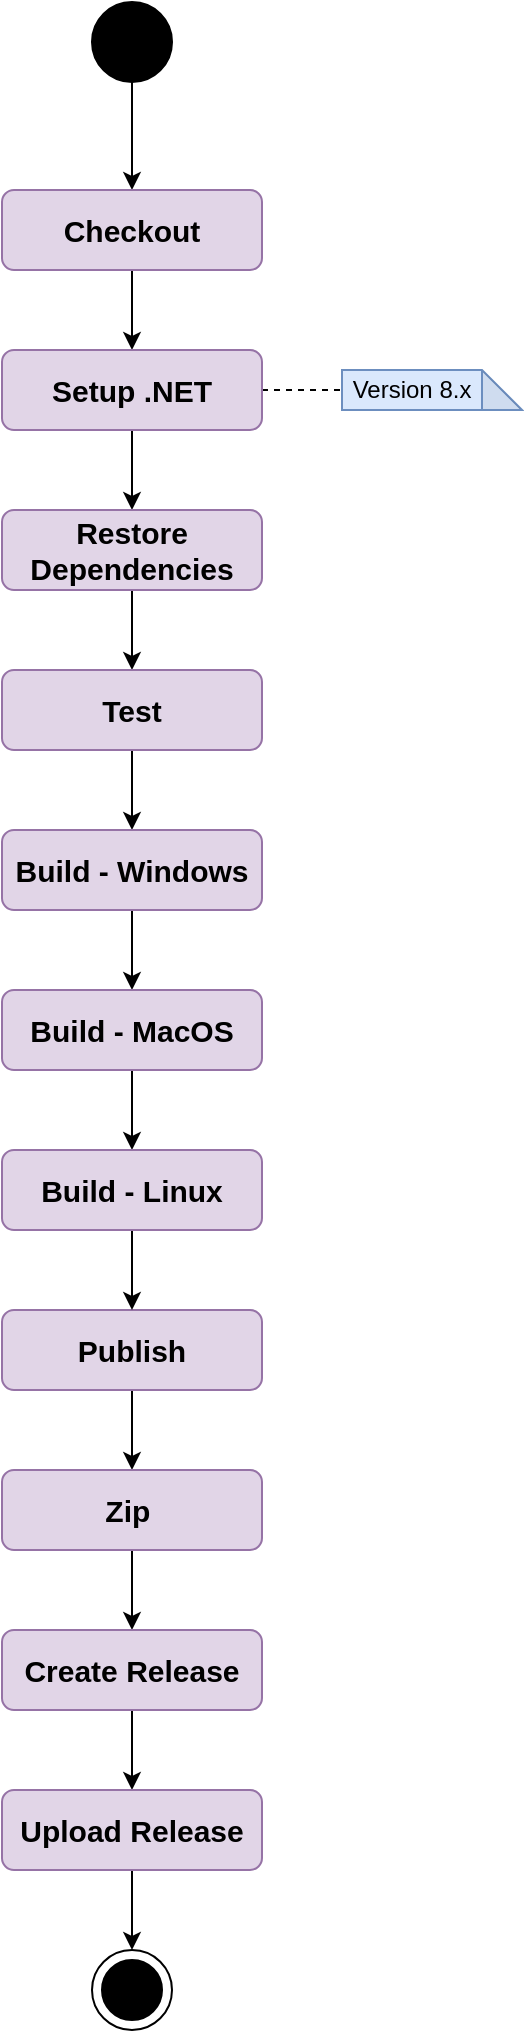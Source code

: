 <mxfile version="25.0.3">
  <diagram name="Side-1" id="XNTgyswPlQL0MMfTTr4J">
    <mxGraphModel dx="1590" dy="1078" grid="0" gridSize="10" guides="1" tooltips="1" connect="1" arrows="1" fold="1" page="0" pageScale="1" pageWidth="827" pageHeight="1169" math="0" shadow="0">
      <root>
        <mxCell id="0" />
        <mxCell id="1" parent="0" />
        <mxCell id="rwar1H766Dd_d3rqaXCX-59" value="" style="ellipse;whiteSpace=wrap;html=1;aspect=fixed;" parent="1" vertex="1">
          <mxGeometry x="400" y="1080" width="40" height="40" as="geometry" />
        </mxCell>
        <mxCell id="rwar1H766Dd_d3rqaXCX-5" style="edgeStyle=orthogonalEdgeStyle;rounded=0;orthogonalLoop=1;jettySize=auto;html=1;entryX=0.5;entryY=0;entryDx=0;entryDy=0;" parent="1" source="rwar1H766Dd_d3rqaXCX-1" target="rwar1H766Dd_d3rqaXCX-3" edge="1">
          <mxGeometry relative="1" as="geometry" />
        </mxCell>
        <mxCell id="rwar1H766Dd_d3rqaXCX-1" value="" style="ellipse;whiteSpace=wrap;html=1;aspect=fixed;fillColor=#000000;" parent="1" vertex="1">
          <mxGeometry x="400" y="106" width="40" height="40" as="geometry" />
        </mxCell>
        <mxCell id="rwar1H766Dd_d3rqaXCX-7" style="edgeStyle=orthogonalEdgeStyle;rounded=0;orthogonalLoop=1;jettySize=auto;html=1;entryX=0.5;entryY=0;entryDx=0;entryDy=0;" parent="1" source="rwar1H766Dd_d3rqaXCX-3" target="rwar1H766Dd_d3rqaXCX-6" edge="1">
          <mxGeometry relative="1" as="geometry" />
        </mxCell>
        <mxCell id="rwar1H766Dd_d3rqaXCX-3" value="&lt;b&gt;&lt;font style=&quot;font-size: 15px;&quot;&gt;Checkout&lt;/font&gt;&lt;/b&gt;" style="rounded=1;whiteSpace=wrap;html=1;fillColor=#e1d5e7;strokeColor=#9673a6;" parent="1" vertex="1">
          <mxGeometry x="355" y="200" width="130" height="40" as="geometry" />
        </mxCell>
        <mxCell id="rwar1H766Dd_d3rqaXCX-9" style="edgeStyle=orthogonalEdgeStyle;rounded=0;orthogonalLoop=1;jettySize=auto;html=1;entryX=0.5;entryY=0;entryDx=0;entryDy=0;" parent="1" source="rwar1H766Dd_d3rqaXCX-6" target="rwar1H766Dd_d3rqaXCX-8" edge="1">
          <mxGeometry relative="1" as="geometry" />
        </mxCell>
        <mxCell id="rwar1H766Dd_d3rqaXCX-22" style="edgeStyle=orthogonalEdgeStyle;rounded=0;orthogonalLoop=1;jettySize=auto;html=1;endArrow=none;endFill=0;dashed=1;" parent="1" source="rwar1H766Dd_d3rqaXCX-6" target="rwar1H766Dd_d3rqaXCX-20" edge="1">
          <mxGeometry relative="1" as="geometry" />
        </mxCell>
        <mxCell id="rwar1H766Dd_d3rqaXCX-6" value="&lt;b&gt;&lt;font style=&quot;font-size: 15px;&quot;&gt;Setup .NET&lt;/font&gt;&lt;/b&gt;" style="rounded=1;whiteSpace=wrap;html=1;fillColor=#e1d5e7;strokeColor=#9673a6;" parent="1" vertex="1">
          <mxGeometry x="355" y="280" width="130" height="40" as="geometry" />
        </mxCell>
        <mxCell id="rwar1H766Dd_d3rqaXCX-11" style="edgeStyle=orthogonalEdgeStyle;rounded=0;orthogonalLoop=1;jettySize=auto;html=1;entryX=0.5;entryY=0;entryDx=0;entryDy=0;" parent="1" source="rwar1H766Dd_d3rqaXCX-8" target="rwar1H766Dd_d3rqaXCX-10" edge="1">
          <mxGeometry relative="1" as="geometry" />
        </mxCell>
        <mxCell id="rwar1H766Dd_d3rqaXCX-8" value="&lt;b&gt;&lt;font style=&quot;font-size: 15px;&quot;&gt;Restore Dependencies&lt;/font&gt;&lt;/b&gt;" style="rounded=1;whiteSpace=wrap;html=1;fillColor=#e1d5e7;strokeColor=#9673a6;" parent="1" vertex="1">
          <mxGeometry x="355" y="360" width="130" height="40" as="geometry" />
        </mxCell>
        <mxCell id="rwar1H766Dd_d3rqaXCX-13" style="edgeStyle=orthogonalEdgeStyle;rounded=0;orthogonalLoop=1;jettySize=auto;html=1;" parent="1" source="rwar1H766Dd_d3rqaXCX-10" target="rwar1H766Dd_d3rqaXCX-12" edge="1">
          <mxGeometry relative="1" as="geometry" />
        </mxCell>
        <mxCell id="rwar1H766Dd_d3rqaXCX-10" value="&lt;b&gt;&lt;font style=&quot;font-size: 15px;&quot;&gt;Test&lt;/font&gt;&lt;/b&gt;" style="rounded=1;whiteSpace=wrap;html=1;fillColor=#e1d5e7;strokeColor=#9673a6;" parent="1" vertex="1">
          <mxGeometry x="355" y="440" width="130" height="40" as="geometry" />
        </mxCell>
        <mxCell id="TtFJH4df7JgVABwN7K5W-8" style="edgeStyle=orthogonalEdgeStyle;rounded=0;orthogonalLoop=1;jettySize=auto;html=1;exitX=0.5;exitY=1;exitDx=0;exitDy=0;entryX=0.5;entryY=0;entryDx=0;entryDy=0;" edge="1" parent="1" source="rwar1H766Dd_d3rqaXCX-12" target="TtFJH4df7JgVABwN7K5W-7">
          <mxGeometry relative="1" as="geometry" />
        </mxCell>
        <mxCell id="rwar1H766Dd_d3rqaXCX-12" value="&lt;b&gt;&lt;font&gt;&lt;span style=&quot;font-size: 15px;&quot;&gt;Build - Windows&lt;/span&gt;&lt;/font&gt;&lt;/b&gt;" style="rounded=1;whiteSpace=wrap;html=1;fillColor=#e1d5e7;strokeColor=#9673a6;" parent="1" vertex="1">
          <mxGeometry x="355" y="520" width="130" height="40" as="geometry" />
        </mxCell>
        <mxCell id="rwar1H766Dd_d3rqaXCX-20" value="&amp;nbsp;Version 8.x" style="shape=note;whiteSpace=wrap;html=1;backgroundOutline=1;darkOpacity=0.05;fillColor=#dae8fc;strokeColor=#6c8ebf;align=left;" parent="1" vertex="1">
          <mxGeometry x="525" y="290" width="90" height="20" as="geometry" />
        </mxCell>
        <mxCell id="rwar1H766Dd_d3rqaXCX-29" style="edgeStyle=orthogonalEdgeStyle;rounded=0;orthogonalLoop=1;jettySize=auto;html=1;exitX=0.5;exitY=1;exitDx=0;exitDy=0;entryX=0.5;entryY=0;entryDx=0;entryDy=0;" parent="1" source="rwar1H766Dd_d3rqaXCX-26" target="rwar1H766Dd_d3rqaXCX-27" edge="1">
          <mxGeometry relative="1" as="geometry" />
        </mxCell>
        <mxCell id="rwar1H766Dd_d3rqaXCX-26" value="&lt;b&gt;&lt;font&gt;&lt;span style=&quot;font-size: 15px;&quot;&gt;Publish&lt;/span&gt;&lt;/font&gt;&lt;/b&gt;" style="rounded=1;whiteSpace=wrap;html=1;fillColor=#e1d5e7;strokeColor=#9673a6;" parent="1" vertex="1">
          <mxGeometry x="355" y="760" width="130" height="40" as="geometry" />
        </mxCell>
        <mxCell id="rwar1H766Dd_d3rqaXCX-45" style="edgeStyle=orthogonalEdgeStyle;rounded=0;orthogonalLoop=1;jettySize=auto;html=1;entryX=0.5;entryY=0;entryDx=0;entryDy=0;" parent="1" source="rwar1H766Dd_d3rqaXCX-27" edge="1">
          <mxGeometry relative="1" as="geometry">
            <mxPoint x="420" y="920" as="targetPoint" />
          </mxGeometry>
        </mxCell>
        <mxCell id="rwar1H766Dd_d3rqaXCX-27" value="&lt;b&gt;&lt;font&gt;&lt;span style=&quot;font-size: 15px;&quot;&gt;Zip&amp;nbsp;&lt;/span&gt;&lt;/font&gt;&lt;/b&gt;" style="rounded=1;whiteSpace=wrap;html=1;fillColor=#e1d5e7;strokeColor=#9673a6;" parent="1" vertex="1">
          <mxGeometry x="355" y="840" width="130" height="40" as="geometry" />
        </mxCell>
        <mxCell id="rwar1H766Dd_d3rqaXCX-52" style="edgeStyle=orthogonalEdgeStyle;rounded=0;orthogonalLoop=1;jettySize=auto;html=1;exitX=0.5;exitY=1;exitDx=0;exitDy=0;" parent="1" edge="1">
          <mxGeometry relative="1" as="geometry">
            <mxPoint x="420.143" y="1040.286" as="targetPoint" />
            <mxPoint x="420" y="1040" as="sourcePoint" />
          </mxGeometry>
        </mxCell>
        <mxCell id="rwar1H766Dd_d3rqaXCX-58" value="" style="ellipse;whiteSpace=wrap;html=1;aspect=fixed;fillColor=#000000;" parent="1" vertex="1">
          <mxGeometry x="405" y="1085" width="30" height="30" as="geometry" />
        </mxCell>
        <mxCell id="TtFJH4df7JgVABwN7K5W-3" style="edgeStyle=orthogonalEdgeStyle;rounded=0;orthogonalLoop=1;jettySize=auto;html=1;" edge="1" parent="1" source="TtFJH4df7JgVABwN7K5W-1" target="TtFJH4df7JgVABwN7K5W-2">
          <mxGeometry relative="1" as="geometry" />
        </mxCell>
        <mxCell id="TtFJH4df7JgVABwN7K5W-1" value="&lt;b&gt;&lt;font&gt;&lt;span style=&quot;font-size: 15px;&quot;&gt;Create Release&lt;/span&gt;&lt;/font&gt;&lt;/b&gt;" style="rounded=1;whiteSpace=wrap;html=1;fillColor=#e1d5e7;strokeColor=#9673a6;" vertex="1" parent="1">
          <mxGeometry x="355" y="920" width="130" height="40" as="geometry" />
        </mxCell>
        <mxCell id="TtFJH4df7JgVABwN7K5W-4" style="edgeStyle=orthogonalEdgeStyle;rounded=0;orthogonalLoop=1;jettySize=auto;html=1;entryX=0.5;entryY=0;entryDx=0;entryDy=0;" edge="1" parent="1" source="TtFJH4df7JgVABwN7K5W-2" target="rwar1H766Dd_d3rqaXCX-59">
          <mxGeometry relative="1" as="geometry" />
        </mxCell>
        <mxCell id="TtFJH4df7JgVABwN7K5W-2" value="&lt;b&gt;&lt;font&gt;&lt;span style=&quot;font-size: 15px;&quot;&gt;Upload Release&lt;/span&gt;&lt;/font&gt;&lt;/b&gt;" style="rounded=1;whiteSpace=wrap;html=1;fillColor=#e1d5e7;strokeColor=#9673a6;" vertex="1" parent="1">
          <mxGeometry x="355" y="1000" width="130" height="40" as="geometry" />
        </mxCell>
        <mxCell id="TtFJH4df7JgVABwN7K5W-10" style="edgeStyle=orthogonalEdgeStyle;rounded=0;orthogonalLoop=1;jettySize=auto;html=1;exitX=0.5;exitY=1;exitDx=0;exitDy=0;entryX=0.5;entryY=0;entryDx=0;entryDy=0;" edge="1" parent="1" source="TtFJH4df7JgVABwN7K5W-7" target="TtFJH4df7JgVABwN7K5W-9">
          <mxGeometry relative="1" as="geometry" />
        </mxCell>
        <mxCell id="TtFJH4df7JgVABwN7K5W-7" value="&lt;b&gt;&lt;font&gt;&lt;span style=&quot;font-size: 15px;&quot;&gt;Build - MacOS&lt;/span&gt;&lt;/font&gt;&lt;/b&gt;" style="rounded=1;whiteSpace=wrap;html=1;fillColor=#e1d5e7;strokeColor=#9673a6;" vertex="1" parent="1">
          <mxGeometry x="355" y="600" width="130" height="40" as="geometry" />
        </mxCell>
        <mxCell id="TtFJH4df7JgVABwN7K5W-11" style="edgeStyle=orthogonalEdgeStyle;rounded=0;orthogonalLoop=1;jettySize=auto;html=1;exitX=0.5;exitY=1;exitDx=0;exitDy=0;entryX=0.5;entryY=0;entryDx=0;entryDy=0;" edge="1" parent="1" source="TtFJH4df7JgVABwN7K5W-9" target="rwar1H766Dd_d3rqaXCX-26">
          <mxGeometry relative="1" as="geometry" />
        </mxCell>
        <mxCell id="TtFJH4df7JgVABwN7K5W-9" value="&lt;b&gt;&lt;font&gt;&lt;span style=&quot;font-size: 15px;&quot;&gt;Build - Linux&lt;/span&gt;&lt;/font&gt;&lt;/b&gt;" style="rounded=1;whiteSpace=wrap;html=1;fillColor=#e1d5e7;strokeColor=#9673a6;" vertex="1" parent="1">
          <mxGeometry x="355" y="680" width="130" height="40" as="geometry" />
        </mxCell>
      </root>
    </mxGraphModel>
  </diagram>
</mxfile>
